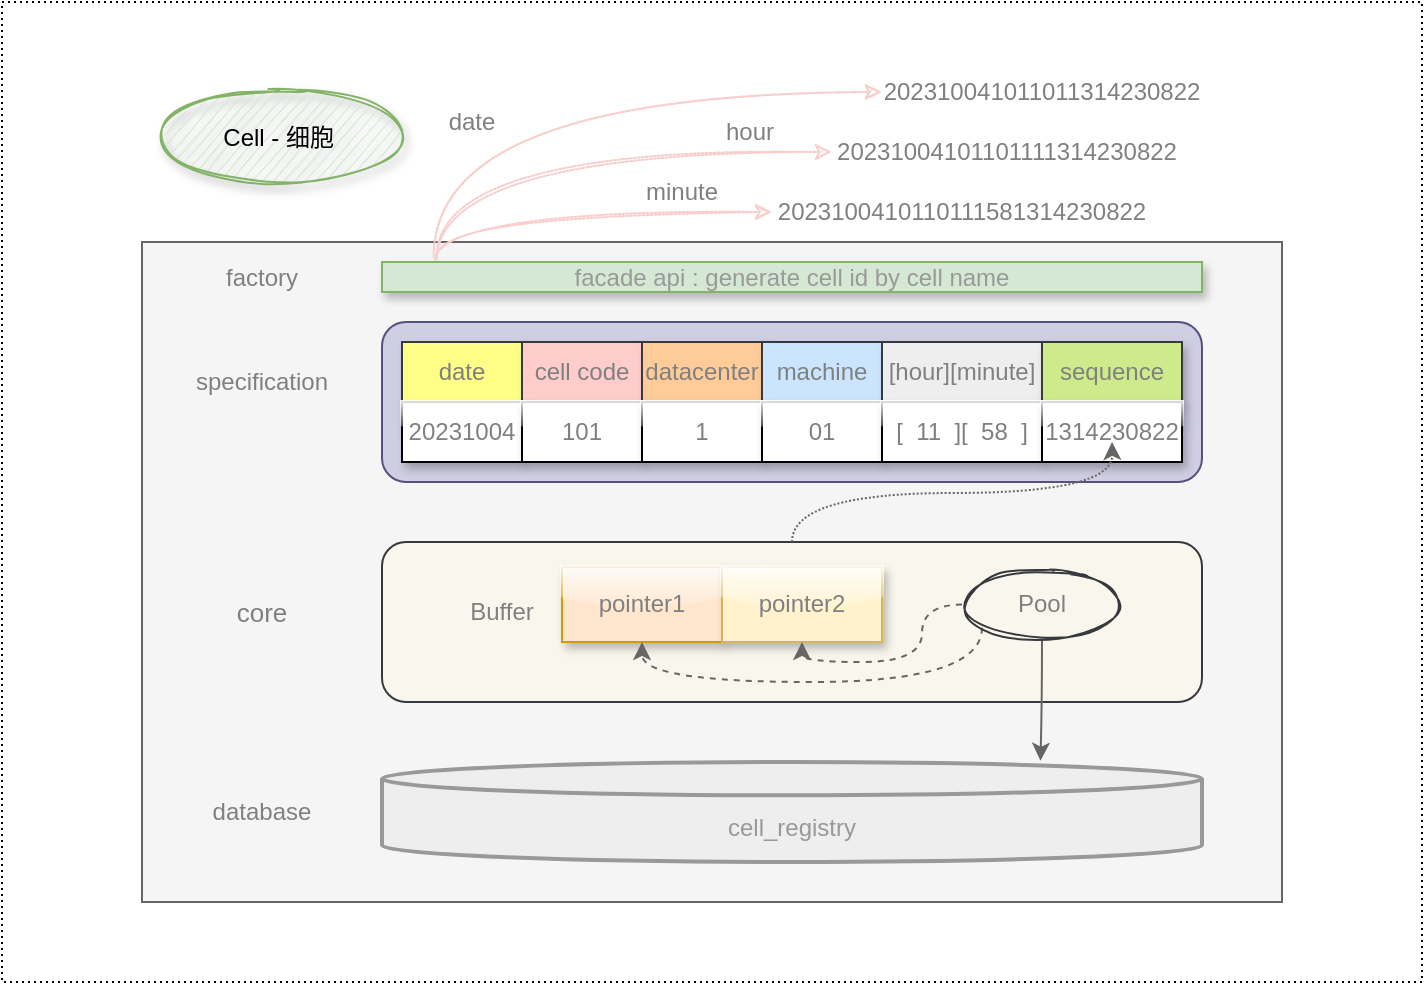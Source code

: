 <mxfile version="20.3.0" type="device"><diagram id="2QvLDDFMW86nZIP7Sf_Q" name="第 1 页"><mxGraphModel dx="180" dy="124" grid="1" gridSize="10" guides="1" tooltips="1" connect="1" arrows="1" fold="1" page="1" pageScale="1" pageWidth="827" pageHeight="1169" math="0" shadow="0"><root><mxCell id="0"/><mxCell id="1" parent="0"/><mxCell id="IlHD6GvxTG5jG295T5ip-59" value="" style="rounded=0;whiteSpace=wrap;html=1;shadow=0;glass=0;sketch=0;fontSize=14;fontColor=#999999;dashed=1;dashPattern=1 2;" parent="1" vertex="1"><mxGeometry x="10" y="30" width="710" height="490" as="geometry"/></mxCell><mxCell id="IlHD6GvxTG5jG295T5ip-50" value="" style="rounded=0;whiteSpace=wrap;html=1;shadow=0;glass=0;sketch=0;fillColor=#f5f5f5;fontColor=#333333;strokeColor=#666666;" parent="1" vertex="1"><mxGeometry x="80" y="150" width="570" height="330" as="geometry"/></mxCell><mxCell id="IlHD6GvxTG5jG295T5ip-1" value="&lt;br&gt;cell_registry" style="strokeWidth=2;html=1;shape=mxgraph.flowchart.database;whiteSpace=wrap;strokeColor=#999999;fillColor=#eeeeee;shadow=0;fontColor=#999999;" parent="1" vertex="1"><mxGeometry x="200" y="410" width="410" height="50" as="geometry"/></mxCell><mxCell id="IlHD6GvxTG5jG295T5ip-3" value="" style="rounded=1;whiteSpace=wrap;html=1;fillColor=#f9f7ed;strokeColor=#36393d;" parent="1" vertex="1"><mxGeometry x="200" y="300" width="410" height="80" as="geometry"/></mxCell><mxCell id="IlHD6GvxTG5jG295T5ip-4" value="pointer1" style="rounded=0;whiteSpace=wrap;html=1;shadow=1;glass=1;fillColor=#ffe6cc;strokeColor=#d79b00;fontColor=#808080;" parent="1" vertex="1"><mxGeometry x="290" y="312.5" width="80" height="37.5" as="geometry"/></mxCell><mxCell id="IlHD6GvxTG5jG295T5ip-5" value="pointer2" style="rounded=0;whiteSpace=wrap;html=1;shadow=1;glass=1;fillColor=#fff2cc;strokeColor=#d6b656;fontColor=#808080;" parent="1" vertex="1"><mxGeometry x="370" y="312.5" width="80" height="37.5" as="geometry"/></mxCell><mxCell id="IlHD6GvxTG5jG295T5ip-6" value="Buffer" style="text;html=1;strokeColor=none;fillColor=none;align=center;verticalAlign=middle;whiteSpace=wrap;rounded=0;fontColor=#808080;" parent="1" vertex="1"><mxGeometry x="230" y="320" width="60" height="30" as="geometry"/></mxCell><mxCell id="IlHD6GvxTG5jG295T5ip-29" style="edgeStyle=orthogonalEdgeStyle;rounded=0;orthogonalLoop=1;jettySize=auto;html=1;entryX=0.5;entryY=1;entryDx=0;entryDy=0;curved=1;dashed=1;strokeColor=#666666;" parent="1" source="IlHD6GvxTG5jG295T5ip-7" target="IlHD6GvxTG5jG295T5ip-4" edge="1"><mxGeometry relative="1" as="geometry"><Array as="points"><mxPoint x="500" y="370"/><mxPoint x="330" y="370"/></Array></mxGeometry></mxCell><mxCell id="IlHD6GvxTG5jG295T5ip-30" style="edgeStyle=orthogonalEdgeStyle;curved=1;rounded=0;orthogonalLoop=1;jettySize=auto;html=1;entryX=0.5;entryY=1;entryDx=0;entryDy=0;dashed=1;strokeColor=#666666;" parent="1" source="IlHD6GvxTG5jG295T5ip-7" target="IlHD6GvxTG5jG295T5ip-5" edge="1"><mxGeometry relative="1" as="geometry"><Array as="points"><mxPoint x="470" y="331"/><mxPoint x="470" y="360"/><mxPoint x="410" y="360"/></Array></mxGeometry></mxCell><mxCell id="IlHD6GvxTG5jG295T5ip-31" style="edgeStyle=orthogonalEdgeStyle;curved=1;rounded=0;orthogonalLoop=1;jettySize=auto;html=1;entryX=0.803;entryY=-0.013;entryDx=0;entryDy=0;entryPerimeter=0;strokeColor=#666666;" parent="1" source="IlHD6GvxTG5jG295T5ip-7" target="IlHD6GvxTG5jG295T5ip-1" edge="1"><mxGeometry relative="1" as="geometry"/></mxCell><mxCell id="IlHD6GvxTG5jG295T5ip-7" value="Pool" style="ellipse;whiteSpace=wrap;html=1;sketch=1;fillColor=#f9f7ed;strokeColor=#36393d;fontColor=#808080;" parent="1" vertex="1"><mxGeometry x="490" y="313.75" width="80" height="35" as="geometry"/></mxCell><mxCell id="IlHD6GvxTG5jG295T5ip-8" value="" style="rounded=1;whiteSpace=wrap;html=1;fillColor=#d0cee2;strokeColor=#56517e;" parent="1" vertex="1"><mxGeometry x="200" y="190" width="410" height="80" as="geometry"/></mxCell><mxCell id="IlHD6GvxTG5jG295T5ip-9" value="specification" style="text;html=1;strokeColor=none;fillColor=none;align=center;verticalAlign=middle;whiteSpace=wrap;rounded=0;fontColor=#808080;" parent="1" vertex="1"><mxGeometry x="110" y="205" width="60" height="30" as="geometry"/></mxCell><mxCell id="IlHD6GvxTG5jG295T5ip-10" value="core" style="text;html=1;strokeColor=none;fillColor=none;align=center;verticalAlign=middle;whiteSpace=wrap;rounded=0;fontColor=#808080;fontSize=13;" parent="1" vertex="1"><mxGeometry x="110" y="320" width="60" height="30" as="geometry"/></mxCell><mxCell id="IlHD6GvxTG5jG295T5ip-11" value="database" style="text;html=1;strokeColor=none;fillColor=none;align=center;verticalAlign=middle;whiteSpace=wrap;rounded=0;fontColor=#808080;" parent="1" vertex="1"><mxGeometry x="110" y="420" width="60" height="30" as="geometry"/></mxCell><mxCell id="IlHD6GvxTG5jG295T5ip-14" value="date" style="rounded=0;whiteSpace=wrap;html=1;shadow=1;fillColor=#ffff88;strokeColor=#36393d;fontColor=#808080;" parent="1" vertex="1"><mxGeometry x="210" y="200" width="60" height="30" as="geometry"/></mxCell><mxCell id="IlHD6GvxTG5jG295T5ip-15" value="cell code" style="rounded=0;whiteSpace=wrap;html=1;shadow=1;fillColor=#ffcccc;strokeColor=#36393d;fontColor=#808080;" parent="1" vertex="1"><mxGeometry x="270" y="200" width="60" height="30" as="geometry"/></mxCell><mxCell id="IlHD6GvxTG5jG295T5ip-16" value="datacenter" style="rounded=0;whiteSpace=wrap;html=1;shadow=1;fillColor=#ffcc99;strokeColor=#36393d;fontColor=#808080;" parent="1" vertex="1"><mxGeometry x="330" y="200" width="60" height="30" as="geometry"/></mxCell><mxCell id="IlHD6GvxTG5jG295T5ip-17" value="machine" style="rounded=0;whiteSpace=wrap;html=1;shadow=1;fillColor=#cce5ff;strokeColor=#36393d;fontColor=#808080;" parent="1" vertex="1"><mxGeometry x="390" y="200" width="60" height="30" as="geometry"/></mxCell><mxCell id="IlHD6GvxTG5jG295T5ip-18" value="[hour][minute]" style="rounded=0;whiteSpace=wrap;html=1;shadow=1;fillColor=#eeeeee;strokeColor=#36393d;fontColor=#808080;" parent="1" vertex="1"><mxGeometry x="450" y="200" width="80" height="30" as="geometry"/></mxCell><mxCell id="IlHD6GvxTG5jG295T5ip-19" value="sequence" style="rounded=0;whiteSpace=wrap;html=1;shadow=1;fillColor=#cdeb8b;strokeColor=#36393d;fontColor=#808080;" parent="1" vertex="1"><mxGeometry x="530" y="200" width="70" height="30" as="geometry"/></mxCell><mxCell id="IlHD6GvxTG5jG295T5ip-22" value="20231004" style="rounded=0;whiteSpace=wrap;html=1;shadow=1;glass=1;sketch=0;fontColor=#808080;" parent="1" vertex="1"><mxGeometry x="210" y="230" width="60" height="30" as="geometry"/></mxCell><mxCell id="IlHD6GvxTG5jG295T5ip-23" value="101" style="rounded=0;whiteSpace=wrap;html=1;shadow=1;glass=1;sketch=0;fontColor=#808080;" parent="1" vertex="1"><mxGeometry x="270" y="230" width="60" height="30" as="geometry"/></mxCell><mxCell id="IlHD6GvxTG5jG295T5ip-24" value="1" style="rounded=0;whiteSpace=wrap;html=1;shadow=1;glass=1;sketch=0;fontColor=#808080;" parent="1" vertex="1"><mxGeometry x="330" y="230" width="60" height="30" as="geometry"/></mxCell><mxCell id="IlHD6GvxTG5jG295T5ip-25" value="01" style="rounded=0;whiteSpace=wrap;html=1;shadow=1;glass=1;sketch=0;fontColor=#808080;" parent="1" vertex="1"><mxGeometry x="390" y="230" width="60" height="30" as="geometry"/></mxCell><mxCell id="IlHD6GvxTG5jG295T5ip-26" value="[&amp;nbsp; 11&amp;nbsp; ][&amp;nbsp; 58&amp;nbsp; ]" style="rounded=0;whiteSpace=wrap;html=1;shadow=1;glass=1;sketch=0;fontColor=#808080;" parent="1" vertex="1"><mxGeometry x="450" y="230" width="80" height="30" as="geometry"/></mxCell><mxCell id="IlHD6GvxTG5jG295T5ip-27" value="1314230822" style="rounded=0;whiteSpace=wrap;html=1;shadow=1;glass=1;sketch=0;fontColor=#808080;" parent="1" vertex="1"><mxGeometry x="530" y="230" width="70" height="30" as="geometry"/></mxCell><mxCell id="IlHD6GvxTG5jG295T5ip-32" value="202310041011011314230822" style="text;html=1;strokeColor=none;fillColor=none;align=center;verticalAlign=middle;whiteSpace=wrap;rounded=0;shadow=1;glass=1;sketch=1;fontColor=#808080;" parent="1" vertex="1"><mxGeometry x="450" y="60" width="160" height="30" as="geometry"/></mxCell><mxCell id="IlHD6GvxTG5jG295T5ip-33" value="20231004101101111314230822" style="text;html=1;strokeColor=none;fillColor=none;align=center;verticalAlign=middle;whiteSpace=wrap;rounded=0;shadow=1;glass=1;sketch=1;fontColor=#808080;" parent="1" vertex="1"><mxGeometry x="425" y="90" width="175" height="30" as="geometry"/></mxCell><mxCell id="IlHD6GvxTG5jG295T5ip-34" value="2023100410110111581314230822" style="text;html=1;strokeColor=none;fillColor=none;align=center;verticalAlign=middle;whiteSpace=wrap;rounded=0;shadow=1;glass=1;sketch=1;fontColor=#808080;" parent="1" vertex="1"><mxGeometry x="395" y="120" width="190" height="30" as="geometry"/></mxCell><mxCell id="IlHD6GvxTG5jG295T5ip-36" value="factory" style="text;html=1;strokeColor=none;fillColor=none;align=center;verticalAlign=middle;whiteSpace=wrap;rounded=0;shadow=1;glass=1;sketch=1;fontColor=#808080;" parent="1" vertex="1"><mxGeometry x="110" y="152.5" width="60" height="30" as="geometry"/></mxCell><mxCell id="IlHD6GvxTG5jG295T5ip-38" style="edgeStyle=orthogonalEdgeStyle;curved=1;rounded=0;sketch=1;orthogonalLoop=1;jettySize=auto;html=1;entryX=0;entryY=0.5;entryDx=0;entryDy=0;exitX=0.063;exitY=-0.156;exitDx=0;exitDy=0;exitPerimeter=0;dashed=1;dashPattern=1 1;strokeColor=#F8CECC;" parent="1" source="IlHD6GvxTG5jG295T5ip-37" target="IlHD6GvxTG5jG295T5ip-32" edge="1"><mxGeometry relative="1" as="geometry"/></mxCell><mxCell id="IlHD6GvxTG5jG295T5ip-39" style="edgeStyle=orthogonalEdgeStyle;curved=1;rounded=0;sketch=1;orthogonalLoop=1;jettySize=auto;html=1;entryX=0;entryY=0.5;entryDx=0;entryDy=0;exitX=0.067;exitY=-0.111;exitDx=0;exitDy=0;exitPerimeter=0;dashed=1;dashPattern=1 1;strokeColor=#F8CECC;" parent="1" source="IlHD6GvxTG5jG295T5ip-37" target="IlHD6GvxTG5jG295T5ip-33" edge="1"><mxGeometry relative="1" as="geometry"/></mxCell><mxCell id="IlHD6GvxTG5jG295T5ip-40" style="edgeStyle=orthogonalEdgeStyle;curved=1;rounded=0;sketch=1;orthogonalLoop=1;jettySize=auto;html=1;entryX=0;entryY=0.5;entryDx=0;entryDy=0;exitX=0.065;exitY=-0.067;exitDx=0;exitDy=0;exitPerimeter=0;dashed=1;dashPattern=1 1;strokeColor=#F8CECC;" parent="1" source="IlHD6GvxTG5jG295T5ip-37" target="IlHD6GvxTG5jG295T5ip-34" edge="1"><mxGeometry relative="1" as="geometry"/></mxCell><mxCell id="IlHD6GvxTG5jG295T5ip-37" value="&lt;font color=&quot;#999999&quot;&gt;facade api : generate cell id by cell name&lt;/font&gt;" style="rounded=0;whiteSpace=wrap;html=1;shadow=1;glass=0;sketch=0;strokeColor=#82b366;fillColor=#d5e8d4;" parent="1" vertex="1"><mxGeometry x="200" y="160" width="410" height="15" as="geometry"/></mxCell><mxCell id="IlHD6GvxTG5jG295T5ip-41" value="date" style="text;html=1;strokeColor=none;fillColor=none;align=center;verticalAlign=middle;whiteSpace=wrap;rounded=0;shadow=0;glass=0;sketch=0;fontColor=#808080;" parent="1" vertex="1"><mxGeometry x="220" y="80" width="50" height="20" as="geometry"/></mxCell><mxCell id="IlHD6GvxTG5jG295T5ip-43" value="hour" style="text;html=1;strokeColor=none;fillColor=none;align=center;verticalAlign=middle;whiteSpace=wrap;rounded=0;shadow=0;glass=0;sketch=0;fontColor=#808080;" parent="1" vertex="1"><mxGeometry x="354" y="80" width="60" height="30" as="geometry"/></mxCell><mxCell id="IlHD6GvxTG5jG295T5ip-48" value="minute" style="text;html=1;strokeColor=none;fillColor=none;align=center;verticalAlign=middle;whiteSpace=wrap;rounded=0;shadow=0;glass=0;sketch=0;fontColor=#808080;" parent="1" vertex="1"><mxGeometry x="320" y="110" width="60" height="30" as="geometry"/></mxCell><mxCell id="IlHD6GvxTG5jG295T5ip-52" style="edgeStyle=orthogonalEdgeStyle;curved=1;rounded=0;sketch=0;orthogonalLoop=1;jettySize=auto;html=1;dashed=1;dashPattern=1 1;strokeColor=#666666;fontColor=#999999;" parent="1" source="IlHD6GvxTG5jG295T5ip-3" edge="1"><mxGeometry relative="1" as="geometry"><mxPoint x="565" y="250" as="targetPoint"/></mxGeometry></mxCell><mxCell id="IlHD6GvxTG5jG295T5ip-58" value="Cell - 细胞&amp;nbsp;" style="ellipse;whiteSpace=wrap;html=1;rounded=0;shadow=1;glass=0;sketch=1;strokeColor=#82b366;fillColor=#d5e8d4;rotation=0;" parent="1" vertex="1"><mxGeometry x="90" y="75" width="120" height="45" as="geometry"/></mxCell></root></mxGraphModel></diagram></mxfile>